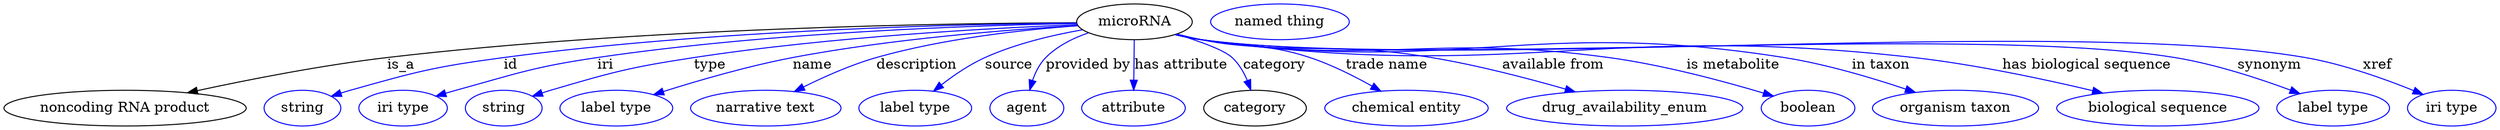 digraph {
	graph [bb="0,0,2496.7,123"];
	node [label="\N"];
	microRNA	[height=0.5,
		label=microRNA,
		pos="1134.5,105",
		width=1.6068];
	"noncoding RNA product"	[height=0.5,
		pos="121.54,18",
		width=3.3761];
	microRNA -> "noncoding RNA product"	[label=is_a,
		lp="401.54,61.5",
		pos="e,184.58,33.411 1076.7,104.02 950.87,103.47 643.19,98.87 387.54,69 321.77,61.316 247.81,46.941 194.6,35.57"];
	id	[color=blue,
		height=0.5,
		label=string,
		pos="299.54,18",
		width=1.0652];
	microRNA -> id	[color=blue,
		label=id,
		lp="514.54,61.5",
		pos="e,328.53,29.984 1076.8,103.62 965.96,102.26 715.92,96.154 507.54,69 435.54,59.618 417.48,55.499 347.54,36 344.43,35.133 341.23,34.168 \
338.03,33.151",
		style=solid];
	iri	[color=blue,
		height=0.5,
		label="iri type",
		pos="400.54,18",
		width=1.2277];
	microRNA -> iri	[color=blue,
		label=iri,
		lp="603.54,61.5",
		pos="e,433.92,29.82 1076.8,103.37 977.76,101.59 769.46,94.818 595.54,69 542.43,61.116 482.84,44.688 443.67,32.81",
		style=solid];
	type	[color=blue,
		height=0.5,
		label=string,
		pos="501.54,18",
		width=1.0652];
	microRNA -> type	[color=blue,
		label=type,
		lp="708.54,61.5",
		pos="e,530.19,29.989 1077.4,102.14 992.83,98.797 829.69,90.029 692.54,69 627.64,59.049 611.53,54.534 548.54,36 545.64,35.146 542.65,34.209 \
539.66,33.227",
		style=solid];
	name	[color=blue,
		height=0.5,
		label="label type",
		pos="614.54,18",
		width=1.5707];
	microRNA -> name	[color=blue,
		label=name,
		lp="811.54,61.5",
		pos="e,652.06,31.655 1078,101.24 1009.6,97.219 891.35,88.04 791.54,69 746.81,60.468 697,45.928 661.64,34.72",
		style=solid];
	description	[color=blue,
		height=0.5,
		label="narrative text",
		pos="764.54,18",
		width=2.0943];
	microRNA -> description	[color=blue,
		label=description,
		lp="916.04,61.5",
		pos="e,793.34,34.764 1078,101.07 1024.9,97.214 943.59,88.478 875.54,69 850.34,61.788 823.51,49.83 802.54,39.417",
		style=solid];
	source	[color=blue,
		height=0.5,
		label="label type",
		pos="914.54,18",
		width=1.5707];
	microRNA -> source	[color=blue,
		label=source,
		lp="1008.5,61.5",
		pos="e,932.9,35.187 1082.6,97.017 1052.9,91.787 1015.6,83.05 984.54,69 969.06,61.999 953.52,51.348 941.02,41.673",
		style=solid];
	"provided by"	[color=blue,
		height=0.5,
		label=agent,
		pos="1026.5,18",
		width=1.0291];
	microRNA -> "provided by"	[color=blue,
		label="provided by",
		lp="1088,61.5",
		pos="e,1029.4,36.214 1088.7,94.003 1073.3,88.731 1057.2,80.808 1045.5,69 1039.3,62.709 1035.1,54.176 1032.2,45.94",
		style=solid];
	"has attribute"	[color=blue,
		height=0.5,
		label=attribute,
		pos="1133.5,18",
		width=1.4443];
	microRNA -> "has attribute"	[color=blue,
		label="has attribute",
		lp="1181.5,61.5",
		pos="e,1133.7,36.175 1134.3,86.799 1134.2,75.163 1134,59.548 1133.9,46.237",
		style=solid];
	category	[height=0.5,
		pos="1254.5,18",
		width=1.4263];
	microRNA -> category	[color=blue,
		label=category,
		lp="1275,61.5",
		pos="e,1250.6,36.344 1176.7,92.567 1199.2,85.765 1224,76.94 1232.5,69 1239.2,62.776 1244,54.158 1247.3,45.829",
		style=solid];
	"trade name"	[color=blue,
		height=0.5,
		label="chemical entity",
		pos="1405.5,18",
		width=2.2748];
	microRNA -> "trade name"	[color=blue,
		label="trade name",
		lp="1387.5,61.5",
		pos="e,1380.3,35.15 1176.7,92.55 1184.6,90.572 1192.8,88.63 1200.5,87 1249,76.811 1263.6,84.74 1310.5,69 1331.8,61.89 1354,50.45 1371.6,\
40.306",
		style=solid];
	"available from"	[color=blue,
		height=0.5,
		label=drug_availability_enum,
		pos="1623.5,18",
		width=3.2858];
	microRNA -> "available from"	[color=blue,
		label="available from",
		lp="1553,61.5",
		pos="e,1574.6,34.397 1175.5,92.27 1183.7,90.245 1192.4,88.359 1200.5,87 1302.6,70.037 1330.6,86.164 1432.5,69 1477.5,61.428 1527.4,48.213 \
1564.9,37.27",
		style=solid];
	"is metabolite"	[color=blue,
		height=0.5,
		label=boolean,
		pos="1806.5,18",
		width=1.2999];
	microRNA -> "is metabolite"	[color=blue,
		label="is metabolite",
		lp="1733.5,61.5",
		pos="e,1772,30.231 1175.1,92.14 1183.5,90.099 1192.2,88.24 1200.5,87 1380.1,60.218 1428.7,93.648 1608.5,69 1662.3,61.632 1722.5,45.206 \
1762.3,33.184",
		style=solid];
	"in taxon"	[color=blue,
		height=0.5,
		label="organism taxon",
		pos="1954.5,18",
		width=2.3109];
	microRNA -> "in taxon"	[color=blue,
		label="in taxon",
		lp="1880.5,61.5",
		pos="e,1914.7,33.874 1175.1,92.053 1183.4,90.019 1192.2,88.184 1200.5,87 1457.6,50.39 1528.1,109.97 1784.5,69 1826,62.374 1871.6,48.595 \
1905.1,37.177",
		style=solid];
	"has biological sequence"	[color=blue,
		height=0.5,
		label="biological sequence",
		pos="2157.5,18",
		width=2.8164];
	microRNA -> "has biological sequence"	[color=blue,
		label="has biological sequence",
		lp="2086,61.5",
		pos="e,2102.3,33.242 1175.1,92.017 1183.4,89.986 1192.2,88.161 1200.5,87 1514.5,43.184 1598.6,104.96 1913.5,69 1974.8,62.002 2043.6,47.274 \
2092.5,35.606",
		style=solid];
	synonym	[color=blue,
		height=0.5,
		label="label type",
		pos="2333.5,18",
		width=1.5707];
	microRNA -> synonym	[color=blue,
		label=synonym,
		lp="2269.5,61.5",
		pos="e,2300.1,32.603 1175.1,91.973 1183.4,89.945 1192.2,88.133 1200.5,87 1415,57.802 1960.9,103.83 2174.5,69 2214.9,62.419 2259.2,47.858 \
2290.7,36.137",
		style=solid];
	xref	[color=blue,
		height=0.5,
		label="iri type",
		pos="2452.5,18",
		width=1.2277];
	microRNA -> xref	[color=blue,
		label=xref,
		lp="2378,61.5",
		pos="e,2423.7,31.819 1174.7,92.044 1183.2,89.983 1192.1,88.14 1200.5,87 1443.9,54.143 2063.6,111.05 2305.5,69 2343.6,62.386 2385.1,47.509 \
2414.3,35.693",
		style=solid];
	"named thing_category"	[color=blue,
		height=0.5,
		label="named thing",
		pos="1279.5,105",
		width=1.9318];
}
